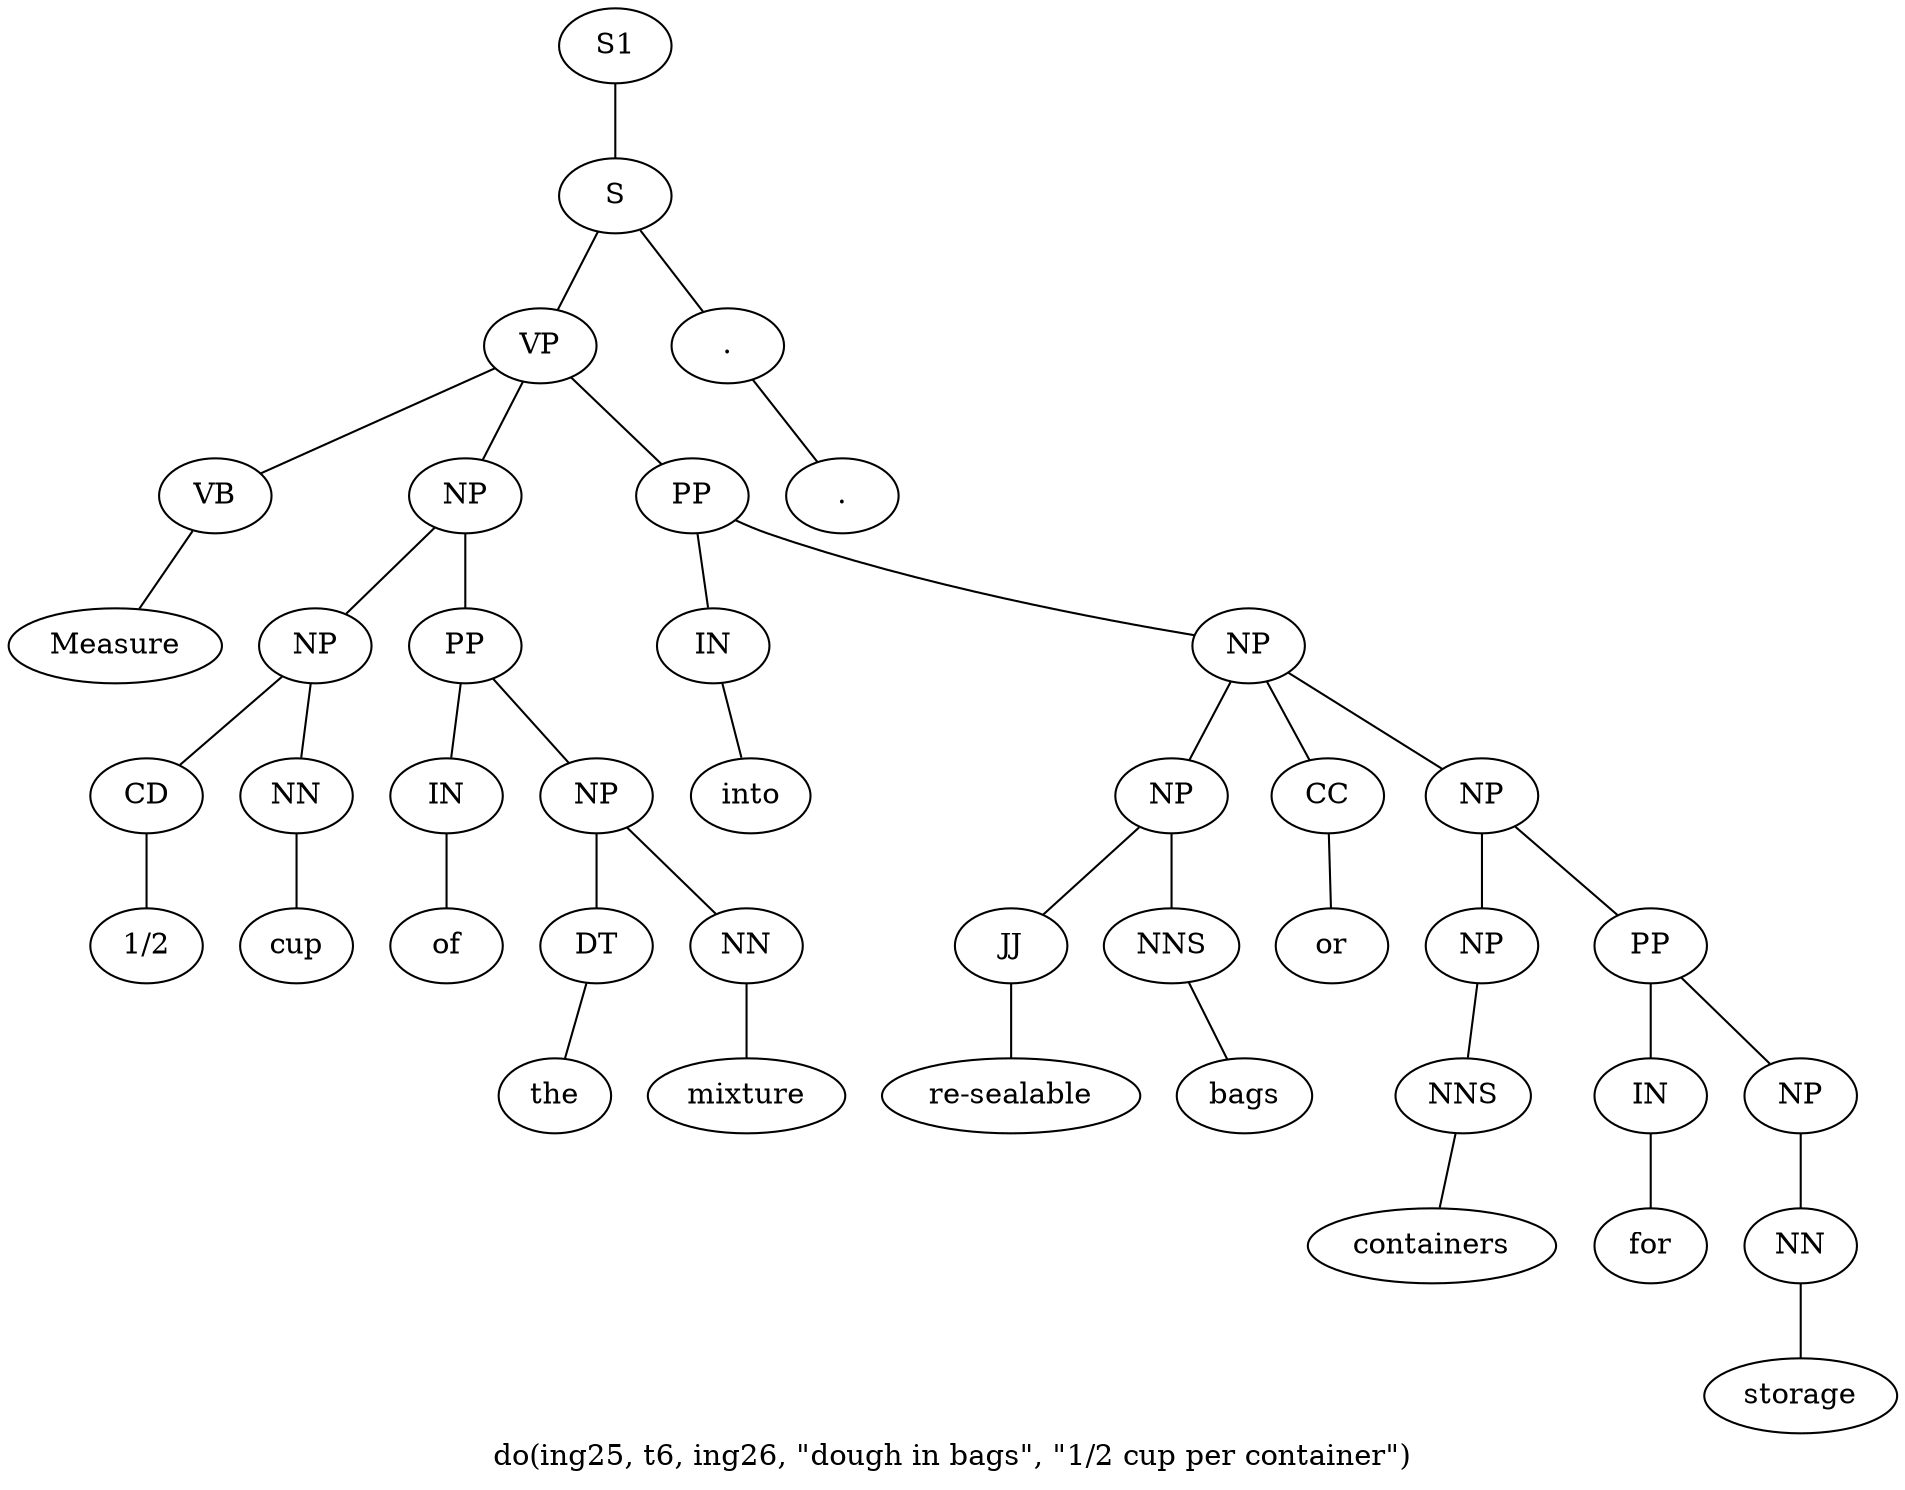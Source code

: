 graph SyntaxGraph {
	label = "do(ing25, t6, ing26, \"dough in bags\", \"1/2 cup per container\")";
	Node0 [label="S1"];
	Node1 [label="S"];
	Node2 [label="VP"];
	Node3 [label="VB"];
	Node4 [label="Measure"];
	Node5 [label="NP"];
	Node6 [label="NP"];
	Node7 [label="CD"];
	Node8 [label="1/2"];
	Node9 [label="NN"];
	Node10 [label="cup"];
	Node11 [label="PP"];
	Node12 [label="IN"];
	Node13 [label="of"];
	Node14 [label="NP"];
	Node15 [label="DT"];
	Node16 [label="the"];
	Node17 [label="NN"];
	Node18 [label="mixture"];
	Node19 [label="PP"];
	Node20 [label="IN"];
	Node21 [label="into"];
	Node22 [label="NP"];
	Node23 [label="NP"];
	Node24 [label="JJ"];
	Node25 [label="re-sealable"];
	Node26 [label="NNS"];
	Node27 [label="bags"];
	Node28 [label="CC"];
	Node29 [label="or"];
	Node30 [label="NP"];
	Node31 [label="NP"];
	Node32 [label="NNS"];
	Node33 [label="containers"];
	Node34 [label="PP"];
	Node35 [label="IN"];
	Node36 [label="for"];
	Node37 [label="NP"];
	Node38 [label="NN"];
	Node39 [label="storage"];
	Node40 [label="."];
	Node41 [label="."];

	Node0 -- Node1;
	Node1 -- Node2;
	Node1 -- Node40;
	Node2 -- Node3;
	Node2 -- Node5;
	Node2 -- Node19;
	Node3 -- Node4;
	Node5 -- Node6;
	Node5 -- Node11;
	Node6 -- Node7;
	Node6 -- Node9;
	Node7 -- Node8;
	Node9 -- Node10;
	Node11 -- Node12;
	Node11 -- Node14;
	Node12 -- Node13;
	Node14 -- Node15;
	Node14 -- Node17;
	Node15 -- Node16;
	Node17 -- Node18;
	Node19 -- Node20;
	Node19 -- Node22;
	Node20 -- Node21;
	Node22 -- Node23;
	Node22 -- Node28;
	Node22 -- Node30;
	Node23 -- Node24;
	Node23 -- Node26;
	Node24 -- Node25;
	Node26 -- Node27;
	Node28 -- Node29;
	Node30 -- Node31;
	Node30 -- Node34;
	Node31 -- Node32;
	Node32 -- Node33;
	Node34 -- Node35;
	Node34 -- Node37;
	Node35 -- Node36;
	Node37 -- Node38;
	Node38 -- Node39;
	Node40 -- Node41;
}